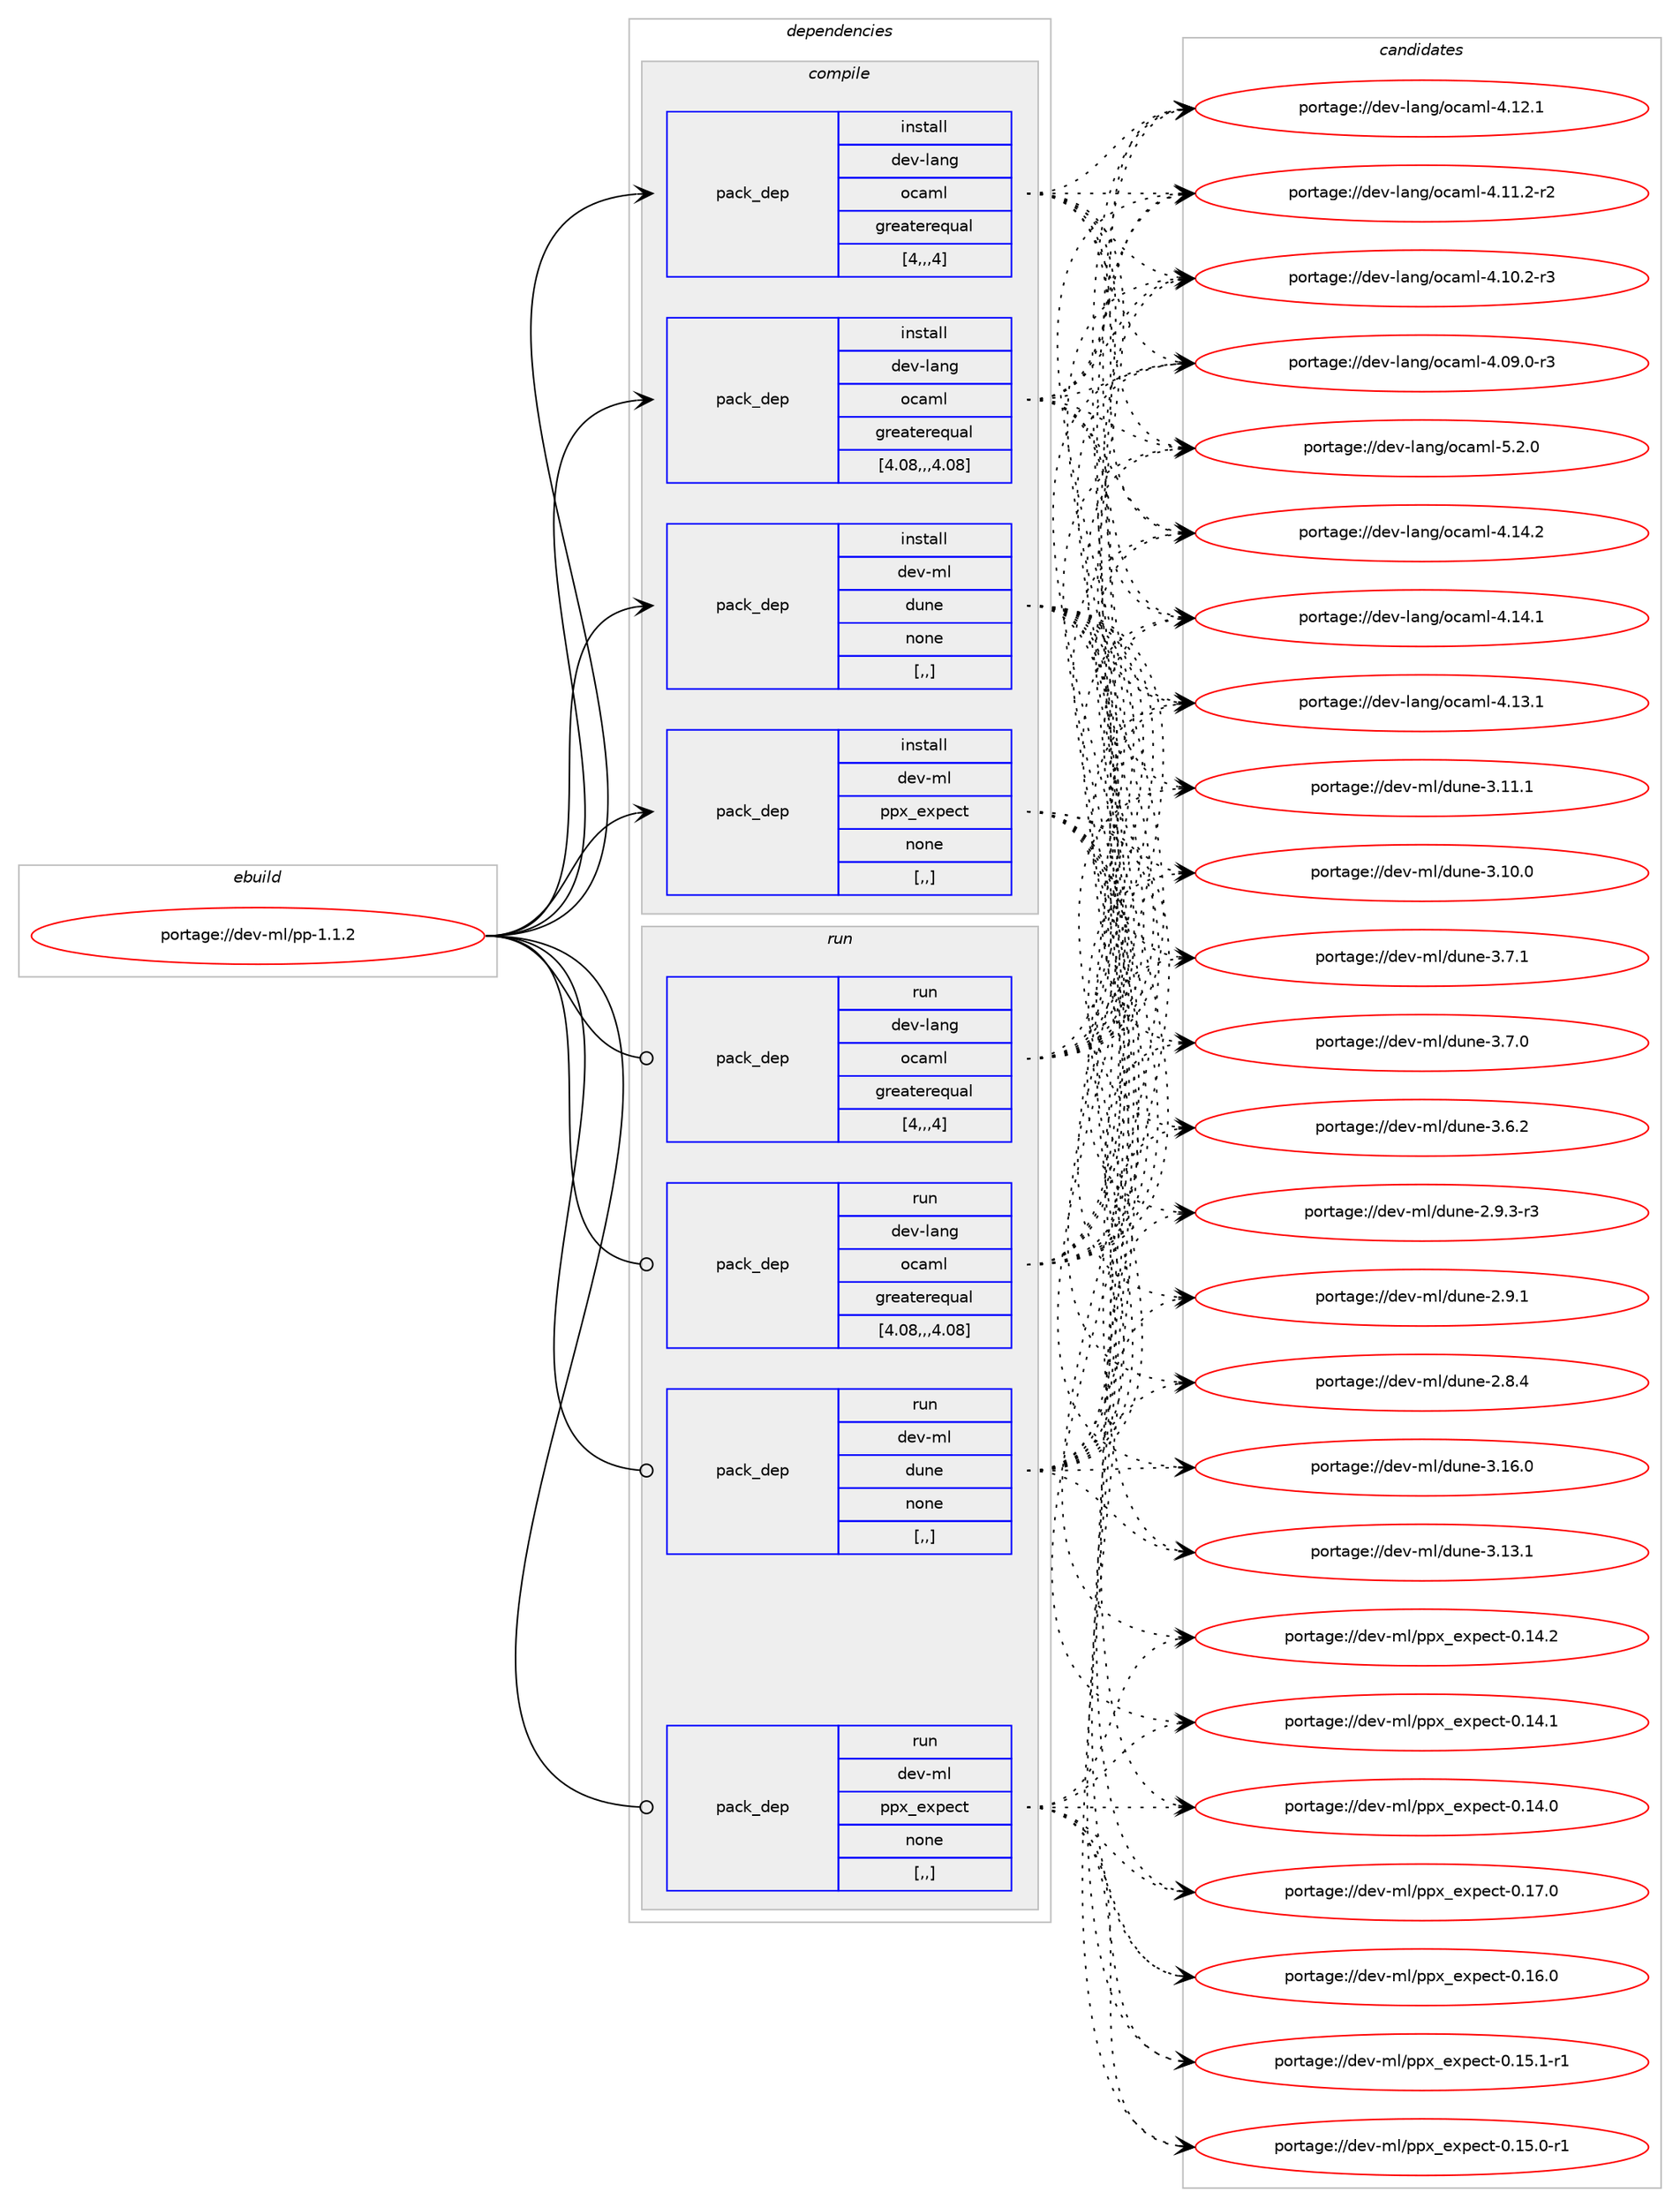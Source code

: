 digraph prolog {

# *************
# Graph options
# *************

newrank=true;
concentrate=true;
compound=true;
graph [rankdir=LR,fontname=Helvetica,fontsize=10,ranksep=1.5];#, ranksep=2.5, nodesep=0.2];
edge  [arrowhead=vee];
node  [fontname=Helvetica,fontsize=10];

# **********
# The ebuild
# **********

subgraph cluster_leftcol {
color=gray;
rank=same;
label=<<i>ebuild</i>>;
id [label="portage://dev-ml/pp-1.1.2", color=red, width=4, href="../dev-ml/pp-1.1.2.svg"];
}

# ****************
# The dependencies
# ****************

subgraph cluster_midcol {
color=gray;
label=<<i>dependencies</i>>;
subgraph cluster_compile {
fillcolor="#eeeeee";
style=filled;
label=<<i>compile</i>>;
subgraph pack90395 {
dependency121049 [label=<<TABLE BORDER="0" CELLBORDER="1" CELLSPACING="0" CELLPADDING="4" WIDTH="220"><TR><TD ROWSPAN="6" CELLPADDING="30">pack_dep</TD></TR><TR><TD WIDTH="110">install</TD></TR><TR><TD>dev-lang</TD></TR><TR><TD>ocaml</TD></TR><TR><TD>greaterequal</TD></TR><TR><TD>[4,,,4]</TD></TR></TABLE>>, shape=none, color=blue];
}
id:e -> dependency121049:w [weight=20,style="solid",arrowhead="vee"];
subgraph pack90396 {
dependency121050 [label=<<TABLE BORDER="0" CELLBORDER="1" CELLSPACING="0" CELLPADDING="4" WIDTH="220"><TR><TD ROWSPAN="6" CELLPADDING="30">pack_dep</TD></TR><TR><TD WIDTH="110">install</TD></TR><TR><TD>dev-lang</TD></TR><TR><TD>ocaml</TD></TR><TR><TD>greaterequal</TD></TR><TR><TD>[4.08,,,4.08]</TD></TR></TABLE>>, shape=none, color=blue];
}
id:e -> dependency121050:w [weight=20,style="solid",arrowhead="vee"];
subgraph pack90397 {
dependency121051 [label=<<TABLE BORDER="0" CELLBORDER="1" CELLSPACING="0" CELLPADDING="4" WIDTH="220"><TR><TD ROWSPAN="6" CELLPADDING="30">pack_dep</TD></TR><TR><TD WIDTH="110">install</TD></TR><TR><TD>dev-ml</TD></TR><TR><TD>dune</TD></TR><TR><TD>none</TD></TR><TR><TD>[,,]</TD></TR></TABLE>>, shape=none, color=blue];
}
id:e -> dependency121051:w [weight=20,style="solid",arrowhead="vee"];
subgraph pack90398 {
dependency121052 [label=<<TABLE BORDER="0" CELLBORDER="1" CELLSPACING="0" CELLPADDING="4" WIDTH="220"><TR><TD ROWSPAN="6" CELLPADDING="30">pack_dep</TD></TR><TR><TD WIDTH="110">install</TD></TR><TR><TD>dev-ml</TD></TR><TR><TD>ppx_expect</TD></TR><TR><TD>none</TD></TR><TR><TD>[,,]</TD></TR></TABLE>>, shape=none, color=blue];
}
id:e -> dependency121052:w [weight=20,style="solid",arrowhead="vee"];
}
subgraph cluster_compileandrun {
fillcolor="#eeeeee";
style=filled;
label=<<i>compile and run</i>>;
}
subgraph cluster_run {
fillcolor="#eeeeee";
style=filled;
label=<<i>run</i>>;
subgraph pack90399 {
dependency121053 [label=<<TABLE BORDER="0" CELLBORDER="1" CELLSPACING="0" CELLPADDING="4" WIDTH="220"><TR><TD ROWSPAN="6" CELLPADDING="30">pack_dep</TD></TR><TR><TD WIDTH="110">run</TD></TR><TR><TD>dev-lang</TD></TR><TR><TD>ocaml</TD></TR><TR><TD>greaterequal</TD></TR><TR><TD>[4,,,4]</TD></TR></TABLE>>, shape=none, color=blue];
}
id:e -> dependency121053:w [weight=20,style="solid",arrowhead="odot"];
subgraph pack90400 {
dependency121054 [label=<<TABLE BORDER="0" CELLBORDER="1" CELLSPACING="0" CELLPADDING="4" WIDTH="220"><TR><TD ROWSPAN="6" CELLPADDING="30">pack_dep</TD></TR><TR><TD WIDTH="110">run</TD></TR><TR><TD>dev-lang</TD></TR><TR><TD>ocaml</TD></TR><TR><TD>greaterequal</TD></TR><TR><TD>[4.08,,,4.08]</TD></TR></TABLE>>, shape=none, color=blue];
}
id:e -> dependency121054:w [weight=20,style="solid",arrowhead="odot"];
subgraph pack90401 {
dependency121055 [label=<<TABLE BORDER="0" CELLBORDER="1" CELLSPACING="0" CELLPADDING="4" WIDTH="220"><TR><TD ROWSPAN="6" CELLPADDING="30">pack_dep</TD></TR><TR><TD WIDTH="110">run</TD></TR><TR><TD>dev-ml</TD></TR><TR><TD>dune</TD></TR><TR><TD>none</TD></TR><TR><TD>[,,]</TD></TR></TABLE>>, shape=none, color=blue];
}
id:e -> dependency121055:w [weight=20,style="solid",arrowhead="odot"];
subgraph pack90402 {
dependency121056 [label=<<TABLE BORDER="0" CELLBORDER="1" CELLSPACING="0" CELLPADDING="4" WIDTH="220"><TR><TD ROWSPAN="6" CELLPADDING="30">pack_dep</TD></TR><TR><TD WIDTH="110">run</TD></TR><TR><TD>dev-ml</TD></TR><TR><TD>ppx_expect</TD></TR><TR><TD>none</TD></TR><TR><TD>[,,]</TD></TR></TABLE>>, shape=none, color=blue];
}
id:e -> dependency121056:w [weight=20,style="solid",arrowhead="odot"];
}
}

# **************
# The candidates
# **************

subgraph cluster_choices {
rank=same;
color=gray;
label=<<i>candidates</i>>;

subgraph choice90395 {
color=black;
nodesep=1;
choice1001011184510897110103471119997109108455346504648 [label="portage://dev-lang/ocaml-5.2.0", color=red, width=4,href="../dev-lang/ocaml-5.2.0.svg"];
choice100101118451089711010347111999710910845524649524650 [label="portage://dev-lang/ocaml-4.14.2", color=red, width=4,href="../dev-lang/ocaml-4.14.2.svg"];
choice100101118451089711010347111999710910845524649524649 [label="portage://dev-lang/ocaml-4.14.1", color=red, width=4,href="../dev-lang/ocaml-4.14.1.svg"];
choice100101118451089711010347111999710910845524649514649 [label="portage://dev-lang/ocaml-4.13.1", color=red, width=4,href="../dev-lang/ocaml-4.13.1.svg"];
choice100101118451089711010347111999710910845524649504649 [label="portage://dev-lang/ocaml-4.12.1", color=red, width=4,href="../dev-lang/ocaml-4.12.1.svg"];
choice1001011184510897110103471119997109108455246494946504511450 [label="portage://dev-lang/ocaml-4.11.2-r2", color=red, width=4,href="../dev-lang/ocaml-4.11.2-r2.svg"];
choice1001011184510897110103471119997109108455246494846504511451 [label="portage://dev-lang/ocaml-4.10.2-r3", color=red, width=4,href="../dev-lang/ocaml-4.10.2-r3.svg"];
choice1001011184510897110103471119997109108455246485746484511451 [label="portage://dev-lang/ocaml-4.09.0-r3", color=red, width=4,href="../dev-lang/ocaml-4.09.0-r3.svg"];
dependency121049:e -> choice1001011184510897110103471119997109108455346504648:w [style=dotted,weight="100"];
dependency121049:e -> choice100101118451089711010347111999710910845524649524650:w [style=dotted,weight="100"];
dependency121049:e -> choice100101118451089711010347111999710910845524649524649:w [style=dotted,weight="100"];
dependency121049:e -> choice100101118451089711010347111999710910845524649514649:w [style=dotted,weight="100"];
dependency121049:e -> choice100101118451089711010347111999710910845524649504649:w [style=dotted,weight="100"];
dependency121049:e -> choice1001011184510897110103471119997109108455246494946504511450:w [style=dotted,weight="100"];
dependency121049:e -> choice1001011184510897110103471119997109108455246494846504511451:w [style=dotted,weight="100"];
dependency121049:e -> choice1001011184510897110103471119997109108455246485746484511451:w [style=dotted,weight="100"];
}
subgraph choice90396 {
color=black;
nodesep=1;
choice1001011184510897110103471119997109108455346504648 [label="portage://dev-lang/ocaml-5.2.0", color=red, width=4,href="../dev-lang/ocaml-5.2.0.svg"];
choice100101118451089711010347111999710910845524649524650 [label="portage://dev-lang/ocaml-4.14.2", color=red, width=4,href="../dev-lang/ocaml-4.14.2.svg"];
choice100101118451089711010347111999710910845524649524649 [label="portage://dev-lang/ocaml-4.14.1", color=red, width=4,href="../dev-lang/ocaml-4.14.1.svg"];
choice100101118451089711010347111999710910845524649514649 [label="portage://dev-lang/ocaml-4.13.1", color=red, width=4,href="../dev-lang/ocaml-4.13.1.svg"];
choice100101118451089711010347111999710910845524649504649 [label="portage://dev-lang/ocaml-4.12.1", color=red, width=4,href="../dev-lang/ocaml-4.12.1.svg"];
choice1001011184510897110103471119997109108455246494946504511450 [label="portage://dev-lang/ocaml-4.11.2-r2", color=red, width=4,href="../dev-lang/ocaml-4.11.2-r2.svg"];
choice1001011184510897110103471119997109108455246494846504511451 [label="portage://dev-lang/ocaml-4.10.2-r3", color=red, width=4,href="../dev-lang/ocaml-4.10.2-r3.svg"];
choice1001011184510897110103471119997109108455246485746484511451 [label="portage://dev-lang/ocaml-4.09.0-r3", color=red, width=4,href="../dev-lang/ocaml-4.09.0-r3.svg"];
dependency121050:e -> choice1001011184510897110103471119997109108455346504648:w [style=dotted,weight="100"];
dependency121050:e -> choice100101118451089711010347111999710910845524649524650:w [style=dotted,weight="100"];
dependency121050:e -> choice100101118451089711010347111999710910845524649524649:w [style=dotted,weight="100"];
dependency121050:e -> choice100101118451089711010347111999710910845524649514649:w [style=dotted,weight="100"];
dependency121050:e -> choice100101118451089711010347111999710910845524649504649:w [style=dotted,weight="100"];
dependency121050:e -> choice1001011184510897110103471119997109108455246494946504511450:w [style=dotted,weight="100"];
dependency121050:e -> choice1001011184510897110103471119997109108455246494846504511451:w [style=dotted,weight="100"];
dependency121050:e -> choice1001011184510897110103471119997109108455246485746484511451:w [style=dotted,weight="100"];
}
subgraph choice90397 {
color=black;
nodesep=1;
choice100101118451091084710011711010145514649544648 [label="portage://dev-ml/dune-3.16.0", color=red, width=4,href="../dev-ml/dune-3.16.0.svg"];
choice100101118451091084710011711010145514649514649 [label="portage://dev-ml/dune-3.13.1", color=red, width=4,href="../dev-ml/dune-3.13.1.svg"];
choice100101118451091084710011711010145514649494649 [label="portage://dev-ml/dune-3.11.1", color=red, width=4,href="../dev-ml/dune-3.11.1.svg"];
choice100101118451091084710011711010145514649484648 [label="portage://dev-ml/dune-3.10.0", color=red, width=4,href="../dev-ml/dune-3.10.0.svg"];
choice1001011184510910847100117110101455146554649 [label="portage://dev-ml/dune-3.7.1", color=red, width=4,href="../dev-ml/dune-3.7.1.svg"];
choice1001011184510910847100117110101455146554648 [label="portage://dev-ml/dune-3.7.0", color=red, width=4,href="../dev-ml/dune-3.7.0.svg"];
choice1001011184510910847100117110101455146544650 [label="portage://dev-ml/dune-3.6.2", color=red, width=4,href="../dev-ml/dune-3.6.2.svg"];
choice10010111845109108471001171101014550465746514511451 [label="portage://dev-ml/dune-2.9.3-r3", color=red, width=4,href="../dev-ml/dune-2.9.3-r3.svg"];
choice1001011184510910847100117110101455046574649 [label="portage://dev-ml/dune-2.9.1", color=red, width=4,href="../dev-ml/dune-2.9.1.svg"];
choice1001011184510910847100117110101455046564652 [label="portage://dev-ml/dune-2.8.4", color=red, width=4,href="../dev-ml/dune-2.8.4.svg"];
dependency121051:e -> choice100101118451091084710011711010145514649544648:w [style=dotted,weight="100"];
dependency121051:e -> choice100101118451091084710011711010145514649514649:w [style=dotted,weight="100"];
dependency121051:e -> choice100101118451091084710011711010145514649494649:w [style=dotted,weight="100"];
dependency121051:e -> choice100101118451091084710011711010145514649484648:w [style=dotted,weight="100"];
dependency121051:e -> choice1001011184510910847100117110101455146554649:w [style=dotted,weight="100"];
dependency121051:e -> choice1001011184510910847100117110101455146554648:w [style=dotted,weight="100"];
dependency121051:e -> choice1001011184510910847100117110101455146544650:w [style=dotted,weight="100"];
dependency121051:e -> choice10010111845109108471001171101014550465746514511451:w [style=dotted,weight="100"];
dependency121051:e -> choice1001011184510910847100117110101455046574649:w [style=dotted,weight="100"];
dependency121051:e -> choice1001011184510910847100117110101455046564652:w [style=dotted,weight="100"];
}
subgraph choice90398 {
color=black;
nodesep=1;
choice1001011184510910847112112120951011201121019911645484649554648 [label="portage://dev-ml/ppx_expect-0.17.0", color=red, width=4,href="../dev-ml/ppx_expect-0.17.0.svg"];
choice1001011184510910847112112120951011201121019911645484649544648 [label="portage://dev-ml/ppx_expect-0.16.0", color=red, width=4,href="../dev-ml/ppx_expect-0.16.0.svg"];
choice10010111845109108471121121209510112011210199116454846495346494511449 [label="portage://dev-ml/ppx_expect-0.15.1-r1", color=red, width=4,href="../dev-ml/ppx_expect-0.15.1-r1.svg"];
choice10010111845109108471121121209510112011210199116454846495346484511449 [label="portage://dev-ml/ppx_expect-0.15.0-r1", color=red, width=4,href="../dev-ml/ppx_expect-0.15.0-r1.svg"];
choice1001011184510910847112112120951011201121019911645484649524650 [label="portage://dev-ml/ppx_expect-0.14.2", color=red, width=4,href="../dev-ml/ppx_expect-0.14.2.svg"];
choice1001011184510910847112112120951011201121019911645484649524649 [label="portage://dev-ml/ppx_expect-0.14.1", color=red, width=4,href="../dev-ml/ppx_expect-0.14.1.svg"];
choice1001011184510910847112112120951011201121019911645484649524648 [label="portage://dev-ml/ppx_expect-0.14.0", color=red, width=4,href="../dev-ml/ppx_expect-0.14.0.svg"];
dependency121052:e -> choice1001011184510910847112112120951011201121019911645484649554648:w [style=dotted,weight="100"];
dependency121052:e -> choice1001011184510910847112112120951011201121019911645484649544648:w [style=dotted,weight="100"];
dependency121052:e -> choice10010111845109108471121121209510112011210199116454846495346494511449:w [style=dotted,weight="100"];
dependency121052:e -> choice10010111845109108471121121209510112011210199116454846495346484511449:w [style=dotted,weight="100"];
dependency121052:e -> choice1001011184510910847112112120951011201121019911645484649524650:w [style=dotted,weight="100"];
dependency121052:e -> choice1001011184510910847112112120951011201121019911645484649524649:w [style=dotted,weight="100"];
dependency121052:e -> choice1001011184510910847112112120951011201121019911645484649524648:w [style=dotted,weight="100"];
}
subgraph choice90399 {
color=black;
nodesep=1;
choice1001011184510897110103471119997109108455346504648 [label="portage://dev-lang/ocaml-5.2.0", color=red, width=4,href="../dev-lang/ocaml-5.2.0.svg"];
choice100101118451089711010347111999710910845524649524650 [label="portage://dev-lang/ocaml-4.14.2", color=red, width=4,href="../dev-lang/ocaml-4.14.2.svg"];
choice100101118451089711010347111999710910845524649524649 [label="portage://dev-lang/ocaml-4.14.1", color=red, width=4,href="../dev-lang/ocaml-4.14.1.svg"];
choice100101118451089711010347111999710910845524649514649 [label="portage://dev-lang/ocaml-4.13.1", color=red, width=4,href="../dev-lang/ocaml-4.13.1.svg"];
choice100101118451089711010347111999710910845524649504649 [label="portage://dev-lang/ocaml-4.12.1", color=red, width=4,href="../dev-lang/ocaml-4.12.1.svg"];
choice1001011184510897110103471119997109108455246494946504511450 [label="portage://dev-lang/ocaml-4.11.2-r2", color=red, width=4,href="../dev-lang/ocaml-4.11.2-r2.svg"];
choice1001011184510897110103471119997109108455246494846504511451 [label="portage://dev-lang/ocaml-4.10.2-r3", color=red, width=4,href="../dev-lang/ocaml-4.10.2-r3.svg"];
choice1001011184510897110103471119997109108455246485746484511451 [label="portage://dev-lang/ocaml-4.09.0-r3", color=red, width=4,href="../dev-lang/ocaml-4.09.0-r3.svg"];
dependency121053:e -> choice1001011184510897110103471119997109108455346504648:w [style=dotted,weight="100"];
dependency121053:e -> choice100101118451089711010347111999710910845524649524650:w [style=dotted,weight="100"];
dependency121053:e -> choice100101118451089711010347111999710910845524649524649:w [style=dotted,weight="100"];
dependency121053:e -> choice100101118451089711010347111999710910845524649514649:w [style=dotted,weight="100"];
dependency121053:e -> choice100101118451089711010347111999710910845524649504649:w [style=dotted,weight="100"];
dependency121053:e -> choice1001011184510897110103471119997109108455246494946504511450:w [style=dotted,weight="100"];
dependency121053:e -> choice1001011184510897110103471119997109108455246494846504511451:w [style=dotted,weight="100"];
dependency121053:e -> choice1001011184510897110103471119997109108455246485746484511451:w [style=dotted,weight="100"];
}
subgraph choice90400 {
color=black;
nodesep=1;
choice1001011184510897110103471119997109108455346504648 [label="portage://dev-lang/ocaml-5.2.0", color=red, width=4,href="../dev-lang/ocaml-5.2.0.svg"];
choice100101118451089711010347111999710910845524649524650 [label="portage://dev-lang/ocaml-4.14.2", color=red, width=4,href="../dev-lang/ocaml-4.14.2.svg"];
choice100101118451089711010347111999710910845524649524649 [label="portage://dev-lang/ocaml-4.14.1", color=red, width=4,href="../dev-lang/ocaml-4.14.1.svg"];
choice100101118451089711010347111999710910845524649514649 [label="portage://dev-lang/ocaml-4.13.1", color=red, width=4,href="../dev-lang/ocaml-4.13.1.svg"];
choice100101118451089711010347111999710910845524649504649 [label="portage://dev-lang/ocaml-4.12.1", color=red, width=4,href="../dev-lang/ocaml-4.12.1.svg"];
choice1001011184510897110103471119997109108455246494946504511450 [label="portage://dev-lang/ocaml-4.11.2-r2", color=red, width=4,href="../dev-lang/ocaml-4.11.2-r2.svg"];
choice1001011184510897110103471119997109108455246494846504511451 [label="portage://dev-lang/ocaml-4.10.2-r3", color=red, width=4,href="../dev-lang/ocaml-4.10.2-r3.svg"];
choice1001011184510897110103471119997109108455246485746484511451 [label="portage://dev-lang/ocaml-4.09.0-r3", color=red, width=4,href="../dev-lang/ocaml-4.09.0-r3.svg"];
dependency121054:e -> choice1001011184510897110103471119997109108455346504648:w [style=dotted,weight="100"];
dependency121054:e -> choice100101118451089711010347111999710910845524649524650:w [style=dotted,weight="100"];
dependency121054:e -> choice100101118451089711010347111999710910845524649524649:w [style=dotted,weight="100"];
dependency121054:e -> choice100101118451089711010347111999710910845524649514649:w [style=dotted,weight="100"];
dependency121054:e -> choice100101118451089711010347111999710910845524649504649:w [style=dotted,weight="100"];
dependency121054:e -> choice1001011184510897110103471119997109108455246494946504511450:w [style=dotted,weight="100"];
dependency121054:e -> choice1001011184510897110103471119997109108455246494846504511451:w [style=dotted,weight="100"];
dependency121054:e -> choice1001011184510897110103471119997109108455246485746484511451:w [style=dotted,weight="100"];
}
subgraph choice90401 {
color=black;
nodesep=1;
choice100101118451091084710011711010145514649544648 [label="portage://dev-ml/dune-3.16.0", color=red, width=4,href="../dev-ml/dune-3.16.0.svg"];
choice100101118451091084710011711010145514649514649 [label="portage://dev-ml/dune-3.13.1", color=red, width=4,href="../dev-ml/dune-3.13.1.svg"];
choice100101118451091084710011711010145514649494649 [label="portage://dev-ml/dune-3.11.1", color=red, width=4,href="../dev-ml/dune-3.11.1.svg"];
choice100101118451091084710011711010145514649484648 [label="portage://dev-ml/dune-3.10.0", color=red, width=4,href="../dev-ml/dune-3.10.0.svg"];
choice1001011184510910847100117110101455146554649 [label="portage://dev-ml/dune-3.7.1", color=red, width=4,href="../dev-ml/dune-3.7.1.svg"];
choice1001011184510910847100117110101455146554648 [label="portage://dev-ml/dune-3.7.0", color=red, width=4,href="../dev-ml/dune-3.7.0.svg"];
choice1001011184510910847100117110101455146544650 [label="portage://dev-ml/dune-3.6.2", color=red, width=4,href="../dev-ml/dune-3.6.2.svg"];
choice10010111845109108471001171101014550465746514511451 [label="portage://dev-ml/dune-2.9.3-r3", color=red, width=4,href="../dev-ml/dune-2.9.3-r3.svg"];
choice1001011184510910847100117110101455046574649 [label="portage://dev-ml/dune-2.9.1", color=red, width=4,href="../dev-ml/dune-2.9.1.svg"];
choice1001011184510910847100117110101455046564652 [label="portage://dev-ml/dune-2.8.4", color=red, width=4,href="../dev-ml/dune-2.8.4.svg"];
dependency121055:e -> choice100101118451091084710011711010145514649544648:w [style=dotted,weight="100"];
dependency121055:e -> choice100101118451091084710011711010145514649514649:w [style=dotted,weight="100"];
dependency121055:e -> choice100101118451091084710011711010145514649494649:w [style=dotted,weight="100"];
dependency121055:e -> choice100101118451091084710011711010145514649484648:w [style=dotted,weight="100"];
dependency121055:e -> choice1001011184510910847100117110101455146554649:w [style=dotted,weight="100"];
dependency121055:e -> choice1001011184510910847100117110101455146554648:w [style=dotted,weight="100"];
dependency121055:e -> choice1001011184510910847100117110101455146544650:w [style=dotted,weight="100"];
dependency121055:e -> choice10010111845109108471001171101014550465746514511451:w [style=dotted,weight="100"];
dependency121055:e -> choice1001011184510910847100117110101455046574649:w [style=dotted,weight="100"];
dependency121055:e -> choice1001011184510910847100117110101455046564652:w [style=dotted,weight="100"];
}
subgraph choice90402 {
color=black;
nodesep=1;
choice1001011184510910847112112120951011201121019911645484649554648 [label="portage://dev-ml/ppx_expect-0.17.0", color=red, width=4,href="../dev-ml/ppx_expect-0.17.0.svg"];
choice1001011184510910847112112120951011201121019911645484649544648 [label="portage://dev-ml/ppx_expect-0.16.0", color=red, width=4,href="../dev-ml/ppx_expect-0.16.0.svg"];
choice10010111845109108471121121209510112011210199116454846495346494511449 [label="portage://dev-ml/ppx_expect-0.15.1-r1", color=red, width=4,href="../dev-ml/ppx_expect-0.15.1-r1.svg"];
choice10010111845109108471121121209510112011210199116454846495346484511449 [label="portage://dev-ml/ppx_expect-0.15.0-r1", color=red, width=4,href="../dev-ml/ppx_expect-0.15.0-r1.svg"];
choice1001011184510910847112112120951011201121019911645484649524650 [label="portage://dev-ml/ppx_expect-0.14.2", color=red, width=4,href="../dev-ml/ppx_expect-0.14.2.svg"];
choice1001011184510910847112112120951011201121019911645484649524649 [label="portage://dev-ml/ppx_expect-0.14.1", color=red, width=4,href="../dev-ml/ppx_expect-0.14.1.svg"];
choice1001011184510910847112112120951011201121019911645484649524648 [label="portage://dev-ml/ppx_expect-0.14.0", color=red, width=4,href="../dev-ml/ppx_expect-0.14.0.svg"];
dependency121056:e -> choice1001011184510910847112112120951011201121019911645484649554648:w [style=dotted,weight="100"];
dependency121056:e -> choice1001011184510910847112112120951011201121019911645484649544648:w [style=dotted,weight="100"];
dependency121056:e -> choice10010111845109108471121121209510112011210199116454846495346494511449:w [style=dotted,weight="100"];
dependency121056:e -> choice10010111845109108471121121209510112011210199116454846495346484511449:w [style=dotted,weight="100"];
dependency121056:e -> choice1001011184510910847112112120951011201121019911645484649524650:w [style=dotted,weight="100"];
dependency121056:e -> choice1001011184510910847112112120951011201121019911645484649524649:w [style=dotted,weight="100"];
dependency121056:e -> choice1001011184510910847112112120951011201121019911645484649524648:w [style=dotted,weight="100"];
}
}

}
